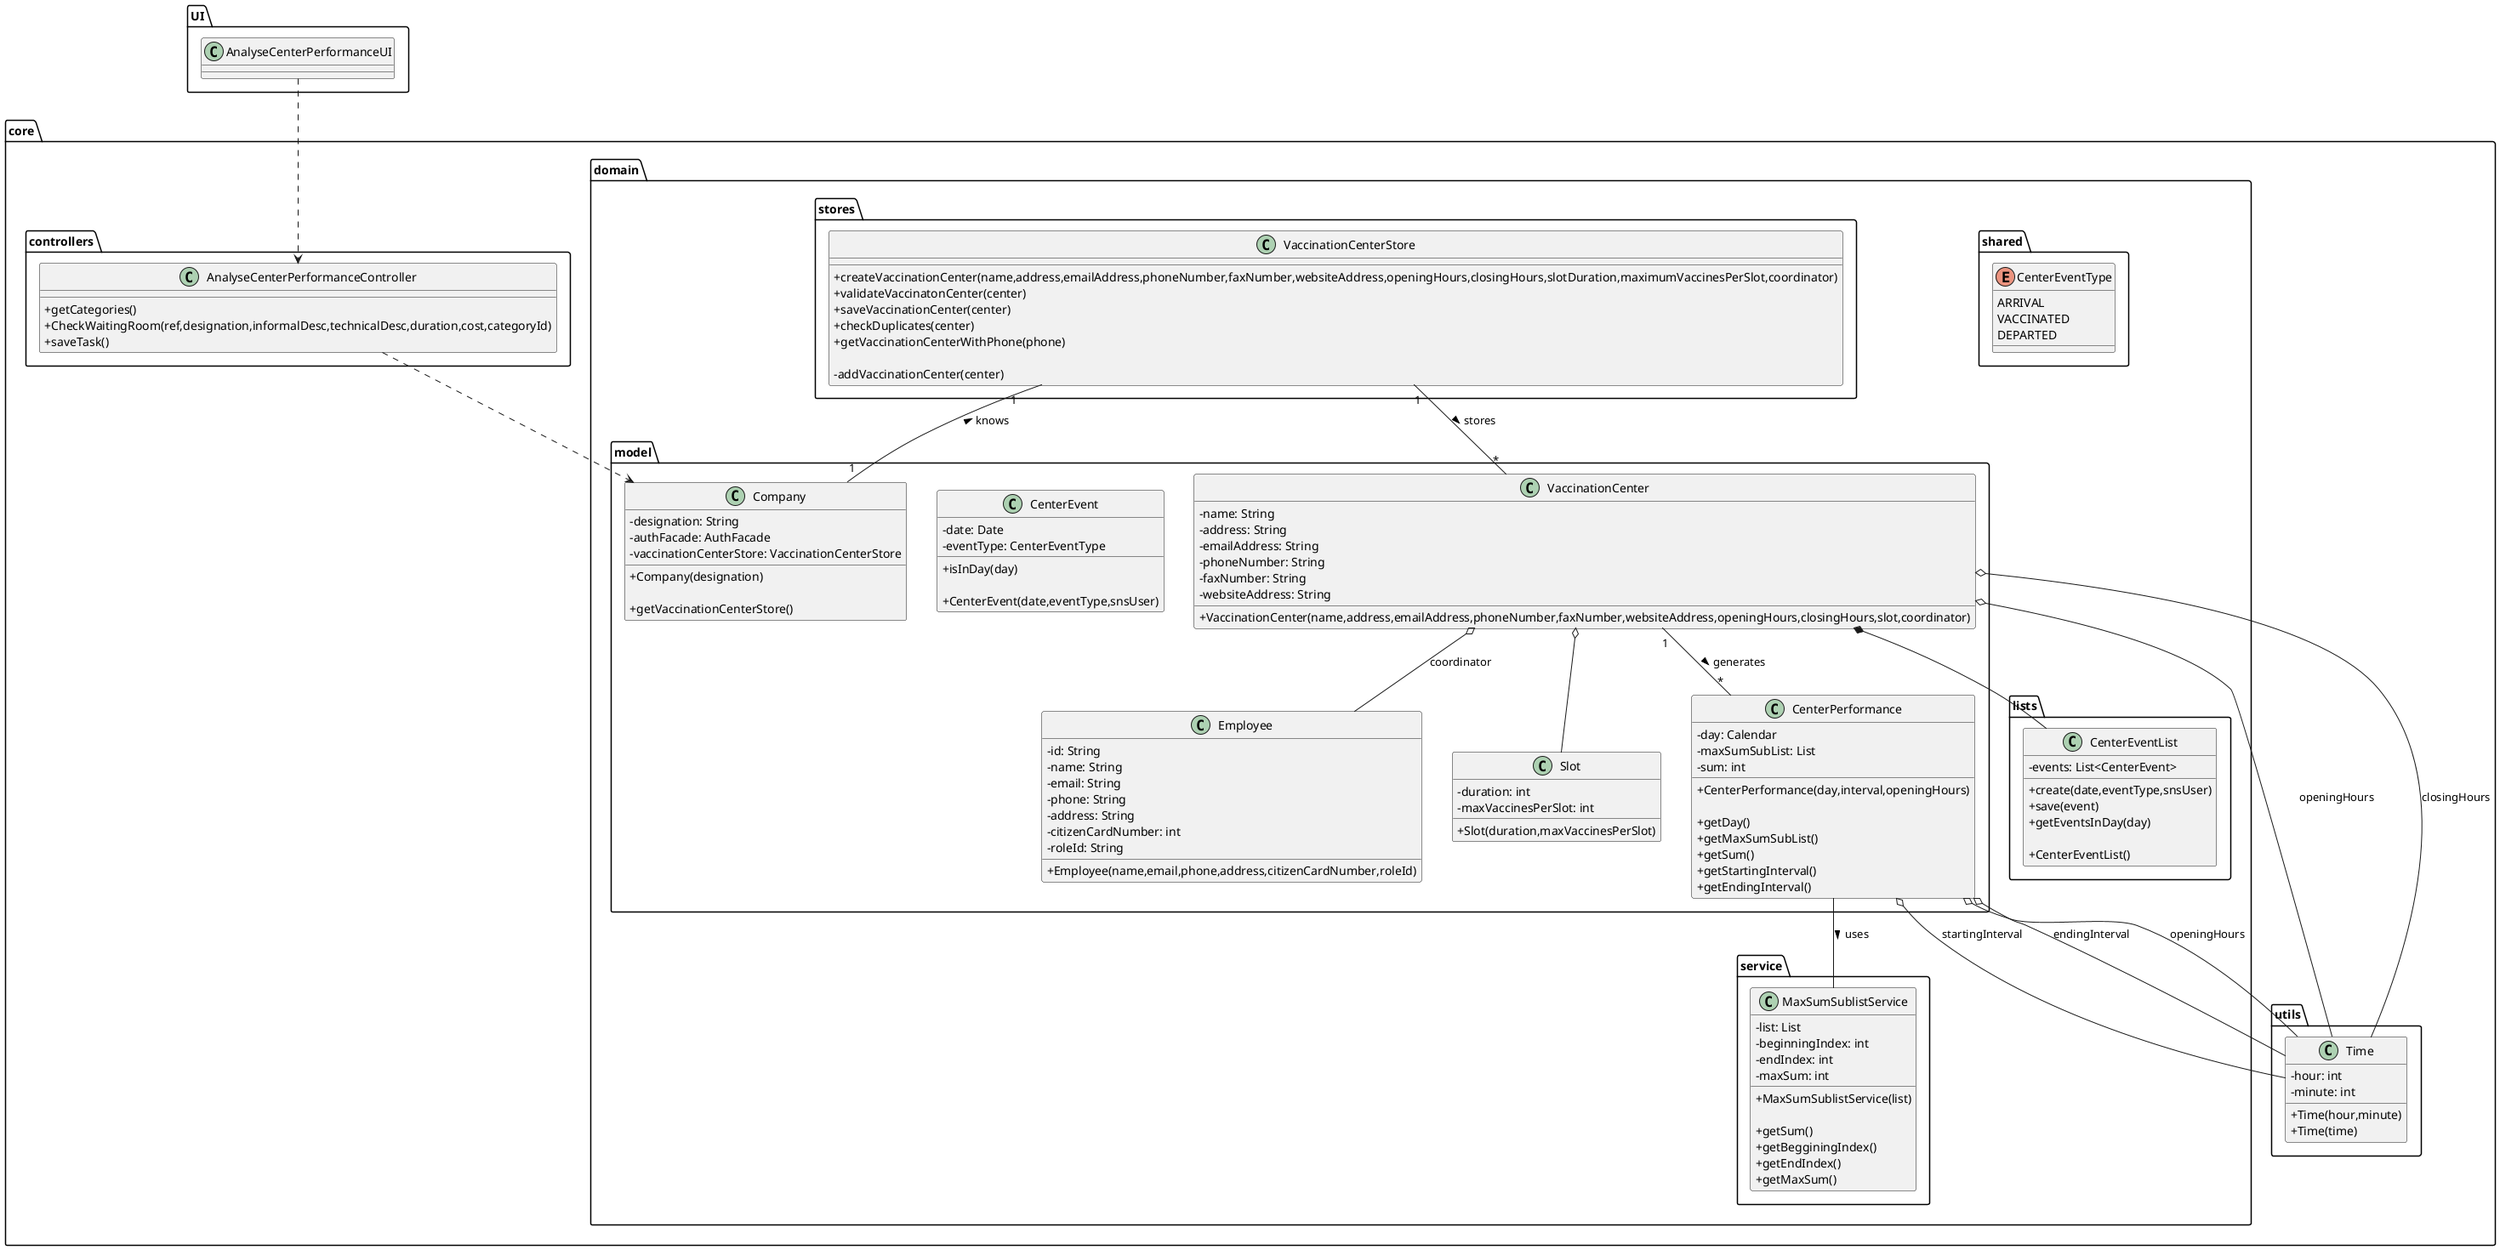 @startuml
skinparam classAttributeIconSize 0

package UI {
  class AnalyseCenterPerformanceUI {}
}

package core {
  package domain {
    package shared {
      enum CenterEventType {
        ARRIVAL
        VACCINATED
        DEPARTED
      }
    }

    package stores {
      class VaccinationCenterStore {
        +createVaccinationCenter(name,address,emailAddress,phoneNumber,faxNumber,websiteAddress,openingHours,closingHours,slotDuration,maximumVaccinesPerSlot,coordinator)
        +validateVaccinatonCenter(center)
        +saveVaccinationCenter(center)
        +checkDuplicates(center)
        +getVaccinationCenterWithPhone(phone)

        -addVaccinationCenter(center)
      }
    }

    package lists {
      class CenterEventList {
        - events: List<CenterEvent>

        + create(date,eventType,snsUser)
        + save(event)
        + getEventsInDay(day)

        +CenterEventList()
      }
    }

    package model {
      class VaccinationCenter {
        - name: String
        - address: String
        - emailAddress: String
        - phoneNumber: String
        - faxNumber: String
        - websiteAddress: String
        
        +VaccinationCenter(name,address,emailAddress,phoneNumber,faxNumber,websiteAddress,openingHours,closingHours,slot,coordinator)
      }

      class Employee {
        -id: String 
        -name: String 
        -email: String 
        -phone: String 
        -address: String 
        -citizenCardNumber: int 
        -roleId: String 

        +Employee(name,email,phone,address,citizenCardNumber,roleId)
      }

      class CenterEvent {
        - date: Date
        - eventType: CenterEventType

        + isInDay(day)

        + CenterEvent(date,eventType,snsUser)
      }

      class Slot {
        -duration: int
        -maxVaccinesPerSlot: int

        +Slot(duration,maxVaccinesPerSlot)
      }

      class CenterPerformance {
        - day: Calendar
        - maxSumSubList: List
        - sum: int

        +CenterPerformance(day,interval,openingHours)

        +getDay()
        +getMaxSumSubList()
        +getSum()
        +getStartingInterval()
        +getEndingInterval()
      }

      class Company {
        -designation: String
        -authFacade: AuthFacade
        -vaccinationCenterStore: VaccinationCenterStore
        
        +Company(designation)

        +getVaccinationCenterStore()
      }
    }

    package service {
      class MaxSumSublistService {
        - list: List
        - beginningIndex: int
        - endIndex: int
        - maxSum: int

        +MaxSumSublistService(list)

        +getSum()
        +getBegginingIndex()
        +getEndIndex()
        +getMaxSum()
      }
    }
  }

  package controllers {
    class AnalyseCenterPerformanceController {
      +getCategories()
      +CheckWaitingRoom(ref,designation,informalDesc,technicalDesc,duration,cost,categoryId)
      +saveTask()
    }
  }

  package utils {
    class Time {
      - hour: int
      - minute: int
      
      +Time(hour,minute)
      +Time(time)
    }
  }
}

AnalyseCenterPerformanceUI ..> AnalyseCenterPerformanceController
AnalyseCenterPerformanceController ..> Company

VaccinationCenter o-- Employee : coordinator
VaccinationCenter o-- Time : openingHours
VaccinationCenter o-- Time : closingHours
VaccinationCenter o-- Slot
VaccinationCenter *-- CenterEventList

VaccinationCenter "1" -- "*" CenterPerformance : generates >

CenterPerformance o-- Time : startingInterval
CenterPerformance o-- Time : endingInterval
CenterPerformance o-- Time : openingHours

CenterPerformance -- MaxSumSublistService : uses >

VaccinationCenterStore "1" -- "*" VaccinationCenter : stores >

Company "1" -- "1" VaccinationCenterStore : knows >

@enduml
